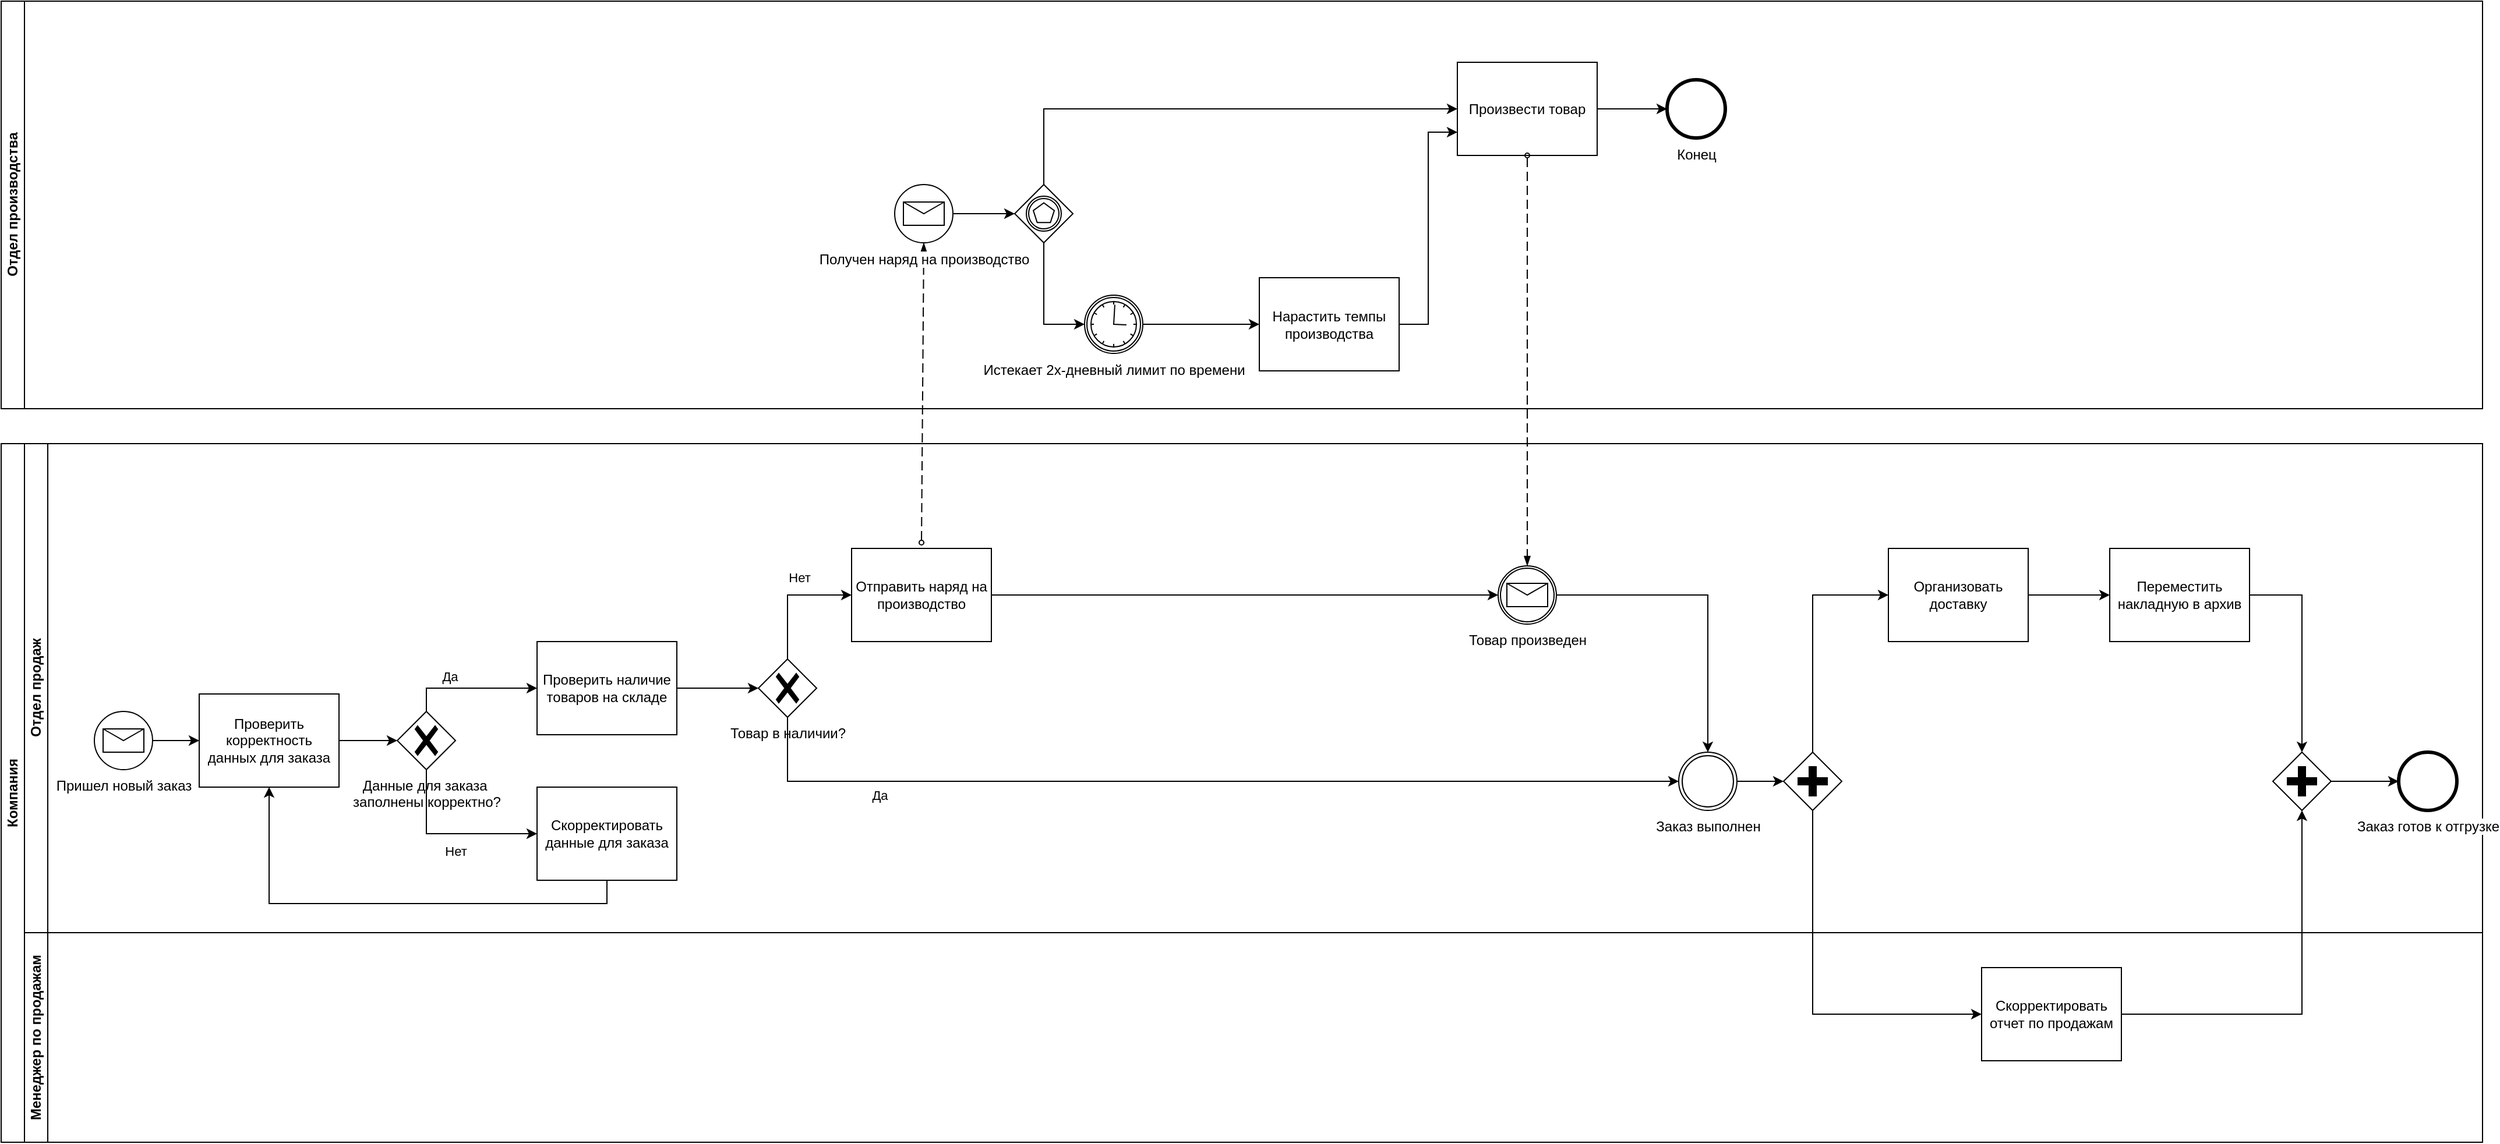 <mxfile version="27.0.9">
  <diagram name="Страница — 1" id="PwJflrJGW8m4xKfmRMKp">
    <mxGraphModel dx="3140" dy="1472" grid="1" gridSize="10" guides="1" tooltips="1" connect="1" arrows="1" fold="1" page="1" pageScale="1" pageWidth="827" pageHeight="1169" math="0" shadow="0">
      <root>
        <mxCell id="0" />
        <mxCell id="1" parent="0" />
        <mxCell id="kGQ8Buv_UoKrp05TsAXT-2" value="Компания" style="swimlane;html=1;childLayout=stackLayout;resizeParent=1;resizeParentMax=0;horizontal=0;startSize=20;horizontalStack=0;whiteSpace=wrap;" parent="1" vertex="1">
          <mxGeometry x="10" y="510" width="2130" height="600" as="geometry" />
        </mxCell>
        <mxCell id="kGQ8Buv_UoKrp05TsAXT-5" value="Отдел продаж" style="swimlane;html=1;startSize=20;horizontal=0;" parent="kGQ8Buv_UoKrp05TsAXT-2" vertex="1">
          <mxGeometry x="20" width="2110" height="420" as="geometry" />
        </mxCell>
        <mxCell id="kGQ8Buv_UoKrp05TsAXT-6" value="Пришел новый заказ" style="points=[[0.145,0.145,0],[0.5,0,0],[0.855,0.145,0],[1,0.5,0],[0.855,0.855,0],[0.5,1,0],[0.145,0.855,0],[0,0.5,0]];shape=mxgraph.bpmn.event;html=1;verticalLabelPosition=bottom;labelBackgroundColor=#ffffff;verticalAlign=top;align=center;perimeter=ellipsePerimeter;outlineConnect=0;aspect=fixed;outline=standard;symbol=message;" parent="kGQ8Buv_UoKrp05TsAXT-5" vertex="1">
          <mxGeometry x="60" y="230" width="50" height="50" as="geometry" />
        </mxCell>
        <mxCell id="kGQ8Buv_UoKrp05TsAXT-7" value="Проверить корректность данных для заказа" style="points=[[0.25,0,0],[0.5,0,0],[0.75,0,0],[1,0.25,0],[1,0.5,0],[1,0.75,0],[0.75,1,0],[0.5,1,0],[0.25,1,0],[0,0.75,0],[0,0.5,0],[0,0.25,0]];shape=mxgraph.bpmn.task2;whiteSpace=wrap;rectStyle=rounded;size=10;html=1;container=1;expand=0;collapsible=0;taskMarker=abstract;" parent="kGQ8Buv_UoKrp05TsAXT-5" vertex="1">
          <mxGeometry x="150" y="215" width="120" height="80" as="geometry" />
        </mxCell>
        <mxCell id="kGQ8Buv_UoKrp05TsAXT-8" style="edgeStyle=orthogonalEdgeStyle;rounded=0;orthogonalLoop=1;jettySize=auto;html=1;exitX=1;exitY=0.5;exitDx=0;exitDy=0;exitPerimeter=0;entryX=0;entryY=0.5;entryDx=0;entryDy=0;entryPerimeter=0;" parent="kGQ8Buv_UoKrp05TsAXT-5" source="kGQ8Buv_UoKrp05TsAXT-6" target="kGQ8Buv_UoKrp05TsAXT-7" edge="1">
          <mxGeometry relative="1" as="geometry" />
        </mxCell>
        <mxCell id="kGQ8Buv_UoKrp05TsAXT-9" value="Данные для заказа&amp;nbsp;&lt;div&gt;&lt;span style=&quot;background-color: light-dark(rgb(255, 255, 255), rgb(18, 18, 18)); color: light-dark(rgb(0, 0, 0), rgb(255, 255, 255));&quot;&gt;заполнены корректно?&lt;/span&gt;&lt;/div&gt;" style="points=[[0.25,0.25,0],[0.5,0,0],[0.75,0.25,0],[1,0.5,0],[0.75,0.75,0],[0.5,1,0],[0.25,0.75,0],[0,0.5,0]];shape=mxgraph.bpmn.gateway2;html=1;verticalLabelPosition=bottom;labelBackgroundColor=#ffffff;verticalAlign=top;align=center;perimeter=rhombusPerimeter;outlineConnect=0;outline=none;symbol=none;gwType=exclusive;" parent="kGQ8Buv_UoKrp05TsAXT-5" vertex="1">
          <mxGeometry x="320" y="230" width="50" height="50" as="geometry" />
        </mxCell>
        <mxCell id="kGQ8Buv_UoKrp05TsAXT-10" style="edgeStyle=orthogonalEdgeStyle;rounded=0;orthogonalLoop=1;jettySize=auto;html=1;exitX=1;exitY=0.5;exitDx=0;exitDy=0;exitPerimeter=0;entryX=0;entryY=0.5;entryDx=0;entryDy=0;entryPerimeter=0;" parent="kGQ8Buv_UoKrp05TsAXT-5" source="kGQ8Buv_UoKrp05TsAXT-7" target="kGQ8Buv_UoKrp05TsAXT-9" edge="1">
          <mxGeometry relative="1" as="geometry" />
        </mxCell>
        <mxCell id="kGQ8Buv_UoKrp05TsAXT-18" value="Нет" style="edgeStyle=orthogonalEdgeStyle;rounded=0;orthogonalLoop=1;jettySize=auto;html=1;exitX=0.5;exitY=1;exitDx=0;exitDy=0;exitPerimeter=0;entryX=0;entryY=0.5;entryDx=0;entryDy=0;entryPerimeter=0;" parent="kGQ8Buv_UoKrp05TsAXT-5" source="kGQ8Buv_UoKrp05TsAXT-9" target="kGQ8Buv_UoKrp05TsAXT-19" edge="1">
          <mxGeometry x="0.067" y="-15" relative="1" as="geometry">
            <mxPoint x="430" y="335" as="targetPoint" />
            <mxPoint as="offset" />
          </mxGeometry>
        </mxCell>
        <mxCell id="kGQ8Buv_UoKrp05TsAXT-19" value="Скорректировать данные для заказа" style="points=[[0.25,0,0],[0.5,0,0],[0.75,0,0],[1,0.25,0],[1,0.5,0],[1,0.75,0],[0.75,1,0],[0.5,1,0],[0.25,1,0],[0,0.75,0],[0,0.5,0],[0,0.25,0]];shape=mxgraph.bpmn.task2;whiteSpace=wrap;rectStyle=rounded;size=10;html=1;container=1;expand=0;collapsible=0;taskMarker=abstract;isLoopStandard=1;" parent="kGQ8Buv_UoKrp05TsAXT-5" vertex="1">
          <mxGeometry x="440" y="295" width="120" height="80" as="geometry" />
        </mxCell>
        <mxCell id="kGQ8Buv_UoKrp05TsAXT-20" style="edgeStyle=orthogonalEdgeStyle;rounded=0;orthogonalLoop=1;jettySize=auto;html=1;exitX=0.5;exitY=1;exitDx=0;exitDy=0;exitPerimeter=0;entryX=0.5;entryY=1;entryDx=0;entryDy=0;entryPerimeter=0;" parent="kGQ8Buv_UoKrp05TsAXT-5" source="kGQ8Buv_UoKrp05TsAXT-19" target="kGQ8Buv_UoKrp05TsAXT-7" edge="1">
          <mxGeometry relative="1" as="geometry" />
        </mxCell>
        <mxCell id="kGQ8Buv_UoKrp05TsAXT-25" style="edgeStyle=orthogonalEdgeStyle;rounded=0;orthogonalLoop=1;jettySize=auto;html=1;exitX=1;exitY=0.5;exitDx=0;exitDy=0;exitPerimeter=0;entryX=0;entryY=0.5;entryDx=0;entryDy=0;entryPerimeter=0;" parent="kGQ8Buv_UoKrp05TsAXT-5" source="kGQ8Buv_UoKrp05TsAXT-22" target="kGQ8Buv_UoKrp05TsAXT-26" edge="1">
          <mxGeometry relative="1" as="geometry">
            <mxPoint x="630" y="209.862" as="targetPoint" />
          </mxGeometry>
        </mxCell>
        <mxCell id="kGQ8Buv_UoKrp05TsAXT-22" value="Проверить наличие товаров на складе" style="points=[[0.25,0,0],[0.5,0,0],[0.75,0,0],[1,0.25,0],[1,0.5,0],[1,0.75,0],[0.75,1,0],[0.5,1,0],[0.25,1,0],[0,0.75,0],[0,0.5,0],[0,0.25,0]];shape=mxgraph.bpmn.task2;whiteSpace=wrap;rectStyle=rounded;size=10;html=1;container=1;expand=0;collapsible=0;taskMarker=abstract;" parent="kGQ8Buv_UoKrp05TsAXT-5" vertex="1">
          <mxGeometry x="440" y="170" width="120" height="80" as="geometry" />
        </mxCell>
        <mxCell id="kGQ8Buv_UoKrp05TsAXT-23" style="edgeStyle=orthogonalEdgeStyle;rounded=0;orthogonalLoop=1;jettySize=auto;html=1;exitX=0.5;exitY=0;exitDx=0;exitDy=0;exitPerimeter=0;entryX=0;entryY=0.5;entryDx=0;entryDy=0;entryPerimeter=0;" parent="kGQ8Buv_UoKrp05TsAXT-5" source="kGQ8Buv_UoKrp05TsAXT-9" target="kGQ8Buv_UoKrp05TsAXT-22" edge="1">
          <mxGeometry relative="1" as="geometry" />
        </mxCell>
        <mxCell id="kGQ8Buv_UoKrp05TsAXT-24" value="Да" style="edgeLabel;html=1;align=center;verticalAlign=middle;resizable=0;points=[];" parent="kGQ8Buv_UoKrp05TsAXT-23" vertex="1" connectable="0">
          <mxGeometry x="-0.03" relative="1" as="geometry">
            <mxPoint x="-16" y="-10" as="offset" />
          </mxGeometry>
        </mxCell>
        <mxCell id="kGQ8Buv_UoKrp05TsAXT-26" value="Товар в наличии?" style="points=[[0.25,0.25,0],[0.5,0,0],[0.75,0.25,0],[1,0.5,0],[0.75,0.75,0],[0.5,1,0],[0.25,0.75,0],[0,0.5,0]];shape=mxgraph.bpmn.gateway2;html=1;verticalLabelPosition=bottom;labelBackgroundColor=#ffffff;verticalAlign=top;align=center;perimeter=rhombusPerimeter;outlineConnect=0;outline=none;symbol=none;gwType=exclusive;" parent="kGQ8Buv_UoKrp05TsAXT-5" vertex="1">
          <mxGeometry x="630" y="185" width="50" height="50" as="geometry" />
        </mxCell>
        <mxCell id="CZ9H0T8DiMWSDHt1No1j-87" value="Отправить наряд на производство" style="points=[[0.25,0,0],[0.5,0,0],[0.75,0,0],[1,0.25,0],[1,0.5,0],[1,0.75,0],[0.75,1,0],[0.5,1,0],[0.25,1,0],[0,0.75,0],[0,0.5,0],[0,0.25,0]];shape=mxgraph.bpmn.task2;whiteSpace=wrap;rectStyle=rounded;size=10;html=1;container=1;expand=0;collapsible=0;taskMarker=send;" vertex="1" parent="kGQ8Buv_UoKrp05TsAXT-5">
          <mxGeometry x="710" y="90" width="120" height="80" as="geometry" />
        </mxCell>
        <mxCell id="CZ9H0T8DiMWSDHt1No1j-91" value="" style="dashed=1;dashPattern=8 4;endArrow=blockThin;endFill=1;startArrow=oval;startFill=0;endSize=6;startSize=4;html=1;rounded=0;entryX=0.5;entryY=1;entryDx=0;entryDy=0;entryPerimeter=0;" edge="1" parent="CZ9H0T8DiMWSDHt1No1j-87" target="CZ9H0T8DiMWSDHt1No1j-92">
          <mxGeometry width="160" relative="1" as="geometry">
            <mxPoint x="60" y="-5" as="sourcePoint" />
            <mxPoint x="60" y="-145" as="targetPoint" />
          </mxGeometry>
        </mxCell>
        <mxCell id="kGQ8Buv_UoKrp05TsAXT-30" style="edgeStyle=orthogonalEdgeStyle;rounded=0;orthogonalLoop=1;jettySize=auto;html=1;exitX=0.5;exitY=0;exitDx=0;exitDy=0;exitPerimeter=0;entryX=0;entryY=0.5;entryDx=0;entryDy=0;entryPerimeter=0;" parent="kGQ8Buv_UoKrp05TsAXT-5" source="kGQ8Buv_UoKrp05TsAXT-26" target="CZ9H0T8DiMWSDHt1No1j-87" edge="1">
          <mxGeometry relative="1" as="geometry" />
        </mxCell>
        <mxCell id="CZ9H0T8DiMWSDHt1No1j-88" value="Нет" style="edgeLabel;html=1;align=center;verticalAlign=middle;resizable=0;points=[];" vertex="1" connectable="0" parent="kGQ8Buv_UoKrp05TsAXT-30">
          <mxGeometry x="0.224" y="-1" relative="1" as="geometry">
            <mxPoint x="-3" y="-16" as="offset" />
          </mxGeometry>
        </mxCell>
        <mxCell id="CZ9H0T8DiMWSDHt1No1j-6" value="Заказ выполнен" style="points=[[0.145,0.145,0],[0.5,0,0],[0.855,0.145,0],[1,0.5,0],[0.855,0.855,0],[0.5,1,0],[0.145,0.855,0],[0,0.5,0]];shape=mxgraph.bpmn.event;html=1;verticalLabelPosition=bottom;labelBackgroundColor=#ffffff;verticalAlign=top;align=center;perimeter=ellipsePerimeter;outlineConnect=0;aspect=fixed;outline=throwing;symbol=general;" vertex="1" parent="kGQ8Buv_UoKrp05TsAXT-5">
          <mxGeometry x="1420" y="265" width="50" height="50" as="geometry" />
        </mxCell>
        <mxCell id="CZ9H0T8DiMWSDHt1No1j-7" value="" style="points=[[0.25,0.25,0],[0.5,0,0],[0.75,0.25,0],[1,0.5,0],[0.75,0.75,0],[0.5,1,0],[0.25,0.75,0],[0,0.5,0]];shape=mxgraph.bpmn.gateway2;html=1;verticalLabelPosition=bottom;labelBackgroundColor=#ffffff;verticalAlign=top;align=center;perimeter=rhombusPerimeter;outlineConnect=0;outline=none;symbol=none;gwType=parallel;" vertex="1" parent="kGQ8Buv_UoKrp05TsAXT-5">
          <mxGeometry x="1510" y="265" width="50" height="50" as="geometry" />
        </mxCell>
        <mxCell id="CZ9H0T8DiMWSDHt1No1j-8" style="edgeStyle=orthogonalEdgeStyle;rounded=0;orthogonalLoop=1;jettySize=auto;html=1;exitX=1;exitY=0.5;exitDx=0;exitDy=0;exitPerimeter=0;entryX=0;entryY=0.5;entryDx=0;entryDy=0;entryPerimeter=0;" edge="1" parent="kGQ8Buv_UoKrp05TsAXT-5" source="CZ9H0T8DiMWSDHt1No1j-6" target="CZ9H0T8DiMWSDHt1No1j-7">
          <mxGeometry relative="1" as="geometry" />
        </mxCell>
        <mxCell id="CZ9H0T8DiMWSDHt1No1j-11" value="Организовать доставку" style="points=[[0.25,0,0],[0.5,0,0],[0.75,0,0],[1,0.25,0],[1,0.5,0],[1,0.75,0],[0.75,1,0],[0.5,1,0],[0.25,1,0],[0,0.75,0],[0,0.5,0],[0,0.25,0]];shape=mxgraph.bpmn.task2;whiteSpace=wrap;rectStyle=rounded;size=10;html=1;container=1;expand=0;collapsible=0;taskMarker=abstract;" vertex="1" parent="kGQ8Buv_UoKrp05TsAXT-5">
          <mxGeometry x="1600" y="90" width="120" height="80" as="geometry" />
        </mxCell>
        <mxCell id="CZ9H0T8DiMWSDHt1No1j-12" style="edgeStyle=orthogonalEdgeStyle;rounded=0;orthogonalLoop=1;jettySize=auto;html=1;exitX=0.5;exitY=0;exitDx=0;exitDy=0;exitPerimeter=0;entryX=0;entryY=0.5;entryDx=0;entryDy=0;entryPerimeter=0;" edge="1" parent="kGQ8Buv_UoKrp05TsAXT-5" source="CZ9H0T8DiMWSDHt1No1j-7" target="CZ9H0T8DiMWSDHt1No1j-11">
          <mxGeometry relative="1" as="geometry" />
        </mxCell>
        <mxCell id="CZ9H0T8DiMWSDHt1No1j-34" value="Переместить накладную в архив" style="points=[[0.25,0,0],[0.5,0,0],[0.75,0,0],[1,0.25,0],[1,0.5,0],[1,0.75,0],[0.75,1,0],[0.5,1,0],[0.25,1,0],[0,0.75,0],[0,0.5,0],[0,0.25,0]];shape=mxgraph.bpmn.task2;whiteSpace=wrap;rectStyle=rounded;size=10;html=1;container=1;expand=0;collapsible=0;taskMarker=abstract;" vertex="1" parent="kGQ8Buv_UoKrp05TsAXT-5">
          <mxGeometry x="1790" y="90" width="120" height="80" as="geometry" />
        </mxCell>
        <mxCell id="CZ9H0T8DiMWSDHt1No1j-35" style="edgeStyle=orthogonalEdgeStyle;rounded=0;orthogonalLoop=1;jettySize=auto;html=1;exitX=1;exitY=0.5;exitDx=0;exitDy=0;exitPerimeter=0;entryX=0;entryY=0.5;entryDx=0;entryDy=0;entryPerimeter=0;" edge="1" parent="kGQ8Buv_UoKrp05TsAXT-5" source="CZ9H0T8DiMWSDHt1No1j-11" target="CZ9H0T8DiMWSDHt1No1j-34">
          <mxGeometry relative="1" as="geometry" />
        </mxCell>
        <mxCell id="CZ9H0T8DiMWSDHt1No1j-36" value="Заказ готов к отгрузке" style="points=[[0.145,0.145,0],[0.5,0,0],[0.855,0.145,0],[1,0.5,0],[0.855,0.855,0],[0.5,1,0],[0.145,0.855,0],[0,0.5,0]];shape=mxgraph.bpmn.event;html=1;verticalLabelPosition=bottom;labelBackgroundColor=#ffffff;verticalAlign=top;align=center;perimeter=ellipsePerimeter;outlineConnect=0;aspect=fixed;outline=end;symbol=terminate2;" vertex="1" parent="kGQ8Buv_UoKrp05TsAXT-5">
          <mxGeometry x="2038" y="265" width="50" height="50" as="geometry" />
        </mxCell>
        <mxCell id="CZ9H0T8DiMWSDHt1No1j-37" style="edgeStyle=orthogonalEdgeStyle;rounded=0;orthogonalLoop=1;jettySize=auto;html=1;exitX=1;exitY=0.5;exitDx=0;exitDy=0;exitPerimeter=0;entryX=0;entryY=0.5;entryDx=0;entryDy=0;entryPerimeter=0;" edge="1" parent="kGQ8Buv_UoKrp05TsAXT-5" source="CZ9H0T8DiMWSDHt1No1j-116" target="CZ9H0T8DiMWSDHt1No1j-36">
          <mxGeometry relative="1" as="geometry" />
        </mxCell>
        <mxCell id="kGQ8Buv_UoKrp05TsAXT-31" style="edgeStyle=orthogonalEdgeStyle;rounded=0;orthogonalLoop=1;jettySize=auto;html=1;exitX=0.5;exitY=1;exitDx=0;exitDy=0;exitPerimeter=0;entryX=0;entryY=0.5;entryDx=0;entryDy=0;entryPerimeter=0;" parent="kGQ8Buv_UoKrp05TsAXT-5" source="kGQ8Buv_UoKrp05TsAXT-26" edge="1" target="CZ9H0T8DiMWSDHt1No1j-6">
          <mxGeometry relative="1" as="geometry">
            <mxPoint x="790" y="320" as="targetPoint" />
          </mxGeometry>
        </mxCell>
        <mxCell id="kGQ8Buv_UoKrp05TsAXT-33" value="Да" style="edgeLabel;html=1;align=center;verticalAlign=middle;resizable=0;points=[];" parent="kGQ8Buv_UoKrp05TsAXT-31" vertex="1" connectable="0">
          <mxGeometry x="-0.293" y="2" relative="1" as="geometry">
            <mxPoint x="-156" y="14" as="offset" />
          </mxGeometry>
        </mxCell>
        <mxCell id="CZ9H0T8DiMWSDHt1No1j-110" value="Товар произведен" style="points=[[0.145,0.145,0],[0.5,0,0],[0.855,0.145,0],[1,0.5,0],[0.855,0.855,0],[0.5,1,0],[0.145,0.855,0],[0,0.5,0]];shape=mxgraph.bpmn.event;html=1;verticalLabelPosition=bottom;labelBackgroundColor=#ffffff;verticalAlign=top;align=center;perimeter=ellipsePerimeter;outlineConnect=0;aspect=fixed;outline=catching;symbol=message;" vertex="1" parent="kGQ8Buv_UoKrp05TsAXT-5">
          <mxGeometry x="1265" y="105" width="50" height="50" as="geometry" />
        </mxCell>
        <mxCell id="CZ9H0T8DiMWSDHt1No1j-112" style="edgeStyle=orthogonalEdgeStyle;rounded=0;orthogonalLoop=1;jettySize=auto;html=1;exitX=1;exitY=0.5;exitDx=0;exitDy=0;exitPerimeter=0;entryX=0;entryY=0.5;entryDx=0;entryDy=0;entryPerimeter=0;" edge="1" parent="kGQ8Buv_UoKrp05TsAXT-5" source="CZ9H0T8DiMWSDHt1No1j-87" target="CZ9H0T8DiMWSDHt1No1j-110">
          <mxGeometry relative="1" as="geometry" />
        </mxCell>
        <mxCell id="CZ9H0T8DiMWSDHt1No1j-113" style="edgeStyle=orthogonalEdgeStyle;rounded=0;orthogonalLoop=1;jettySize=auto;html=1;exitX=1;exitY=0.5;exitDx=0;exitDy=0;exitPerimeter=0;entryX=0.5;entryY=0;entryDx=0;entryDy=0;entryPerimeter=0;" edge="1" parent="kGQ8Buv_UoKrp05TsAXT-5" source="CZ9H0T8DiMWSDHt1No1j-110" target="CZ9H0T8DiMWSDHt1No1j-6">
          <mxGeometry relative="1" as="geometry" />
        </mxCell>
        <mxCell id="CZ9H0T8DiMWSDHt1No1j-116" value="" style="points=[[0.25,0.25,0],[0.5,0,0],[0.75,0.25,0],[1,0.5,0],[0.75,0.75,0],[0.5,1,0],[0.25,0.75,0],[0,0.5,0]];shape=mxgraph.bpmn.gateway2;html=1;verticalLabelPosition=bottom;labelBackgroundColor=#ffffff;verticalAlign=top;align=center;perimeter=rhombusPerimeter;outlineConnect=0;outline=none;symbol=none;gwType=parallel;" vertex="1" parent="kGQ8Buv_UoKrp05TsAXT-5">
          <mxGeometry x="1930" y="265" width="50" height="50" as="geometry" />
        </mxCell>
        <mxCell id="CZ9H0T8DiMWSDHt1No1j-117" value="" style="edgeStyle=orthogonalEdgeStyle;rounded=0;orthogonalLoop=1;jettySize=auto;html=1;exitX=1;exitY=0.5;exitDx=0;exitDy=0;exitPerimeter=0;entryX=0.5;entryY=0;entryDx=0;entryDy=0;entryPerimeter=0;" edge="1" parent="kGQ8Buv_UoKrp05TsAXT-5" source="CZ9H0T8DiMWSDHt1No1j-34" target="CZ9H0T8DiMWSDHt1No1j-116">
          <mxGeometry relative="1" as="geometry">
            <mxPoint x="1910" y="800" as="sourcePoint" />
            <mxPoint x="2068" y="800" as="targetPoint" />
          </mxGeometry>
        </mxCell>
        <mxCell id="CZ9H0T8DiMWSDHt1No1j-82" value="Менеджер по продажам" style="swimlane;startSize=20;horizontal=0;html=1;whiteSpace=wrap;" vertex="1" parent="kGQ8Buv_UoKrp05TsAXT-2">
          <mxGeometry x="20" y="420" width="2110" height="180" as="geometry" />
        </mxCell>
        <mxCell id="CZ9H0T8DiMWSDHt1No1j-9" value="Скорректировать отчет по продажам" style="points=[[0.25,0,0],[0.5,0,0],[0.75,0,0],[1,0.25,0],[1,0.5,0],[1,0.75,0],[0.75,1,0],[0.5,1,0],[0.25,1,0],[0,0.75,0],[0,0.5,0],[0,0.25,0]];shape=mxgraph.bpmn.task2;whiteSpace=wrap;rectStyle=rounded;size=10;html=1;container=1;expand=0;collapsible=0;taskMarker=abstract;" vertex="1" parent="CZ9H0T8DiMWSDHt1No1j-82">
          <mxGeometry x="1680" y="30" width="120" height="80" as="geometry" />
        </mxCell>
        <mxCell id="CZ9H0T8DiMWSDHt1No1j-10" style="edgeStyle=orthogonalEdgeStyle;rounded=0;orthogonalLoop=1;jettySize=auto;html=1;exitX=0.5;exitY=1;exitDx=0;exitDy=0;exitPerimeter=0;entryX=0;entryY=0.5;entryDx=0;entryDy=0;entryPerimeter=0;" edge="1" parent="kGQ8Buv_UoKrp05TsAXT-2" source="CZ9H0T8DiMWSDHt1No1j-7" target="CZ9H0T8DiMWSDHt1No1j-9">
          <mxGeometry relative="1" as="geometry" />
        </mxCell>
        <mxCell id="CZ9H0T8DiMWSDHt1No1j-38" style="edgeStyle=orthogonalEdgeStyle;rounded=0;orthogonalLoop=1;jettySize=auto;html=1;exitX=1;exitY=0.5;exitDx=0;exitDy=0;exitPerimeter=0;entryX=0.5;entryY=1;entryDx=0;entryDy=0;entryPerimeter=0;" edge="1" parent="kGQ8Buv_UoKrp05TsAXT-2" source="CZ9H0T8DiMWSDHt1No1j-9" target="CZ9H0T8DiMWSDHt1No1j-116">
          <mxGeometry relative="1" as="geometry" />
        </mxCell>
        <mxCell id="kGQ8Buv_UoKrp05TsAXT-4" value="Отдел производства" style="swimlane;html=1;startSize=20;horizontal=0;" parent="1" vertex="1">
          <mxGeometry x="10" y="130" width="2130" height="350" as="geometry" />
        </mxCell>
        <mxCell id="kGQ8Buv_UoKrp05TsAXT-29" value="Произвести товар" style="points=[[0.25,0,0],[0.5,0,0],[0.75,0,0],[1,0.25,0],[1,0.5,0],[1,0.75,0],[0.75,1,0],[0.5,1,0],[0.25,1,0],[0,0.75,0],[0,0.5,0],[0,0.25,0]];shape=mxgraph.bpmn.task2;whiteSpace=wrap;rectStyle=rounded;size=10;html=1;container=1;expand=0;collapsible=0;taskMarker=abstract;" parent="kGQ8Buv_UoKrp05TsAXT-4" vertex="1">
          <mxGeometry x="1250" y="52.5" width="120" height="80" as="geometry" />
        </mxCell>
        <mxCell id="CZ9H0T8DiMWSDHt1No1j-92" value="Получен наряд на производство" style="points=[[0.145,0.145,0],[0.5,0,0],[0.855,0.145,0],[1,0.5,0],[0.855,0.855,0],[0.5,1,0],[0.145,0.855,0],[0,0.5,0]];shape=mxgraph.bpmn.event;html=1;verticalLabelPosition=bottom;labelBackgroundColor=#ffffff;verticalAlign=top;align=center;perimeter=ellipsePerimeter;outlineConnect=0;aspect=fixed;outline=standard;symbol=message;" vertex="1" parent="kGQ8Buv_UoKrp05TsAXT-4">
          <mxGeometry x="767" y="157.5" width="50" height="50" as="geometry" />
        </mxCell>
        <mxCell id="CZ9H0T8DiMWSDHt1No1j-93" style="edgeStyle=orthogonalEdgeStyle;rounded=0;orthogonalLoop=1;jettySize=auto;html=1;exitX=0.5;exitY=0;exitDx=0;exitDy=0;exitPerimeter=0;entryX=0;entryY=0.5;entryDx=0;entryDy=0;entryPerimeter=0;" edge="1" parent="kGQ8Buv_UoKrp05TsAXT-4" source="CZ9H0T8DiMWSDHt1No1j-96" target="kGQ8Buv_UoKrp05TsAXT-29">
          <mxGeometry relative="1" as="geometry" />
        </mxCell>
        <mxCell id="CZ9H0T8DiMWSDHt1No1j-96" value="" style="points=[[0.25,0.25,0],[0.5,0,0],[0.75,0.25,0],[1,0.5,0],[0.75,0.75,0],[0.5,1,0],[0.25,0.75,0],[0,0.5,0]];shape=mxgraph.bpmn.gateway2;html=1;verticalLabelPosition=bottom;labelBackgroundColor=#ffffff;verticalAlign=top;align=center;perimeter=rhombusPerimeter;outlineConnect=0;outline=catching;symbol=multiple;" vertex="1" parent="kGQ8Buv_UoKrp05TsAXT-4">
          <mxGeometry x="870" y="157.5" width="50" height="50" as="geometry" />
        </mxCell>
        <mxCell id="CZ9H0T8DiMWSDHt1No1j-104" value="" style="edgeStyle=orthogonalEdgeStyle;rounded=0;orthogonalLoop=1;jettySize=auto;html=1;exitX=1;exitY=0.5;exitDx=0;exitDy=0;exitPerimeter=0;entryX=0;entryY=0.5;entryDx=0;entryDy=0;entryPerimeter=0;" edge="1" parent="kGQ8Buv_UoKrp05TsAXT-4" source="CZ9H0T8DiMWSDHt1No1j-92" target="CZ9H0T8DiMWSDHt1No1j-96">
          <mxGeometry relative="1" as="geometry">
            <mxPoint x="827" y="452.5" as="sourcePoint" />
            <mxPoint x="1121" y="452.5" as="targetPoint" />
          </mxGeometry>
        </mxCell>
        <mxCell id="CZ9H0T8DiMWSDHt1No1j-99" value="Истекает 2х-дневный лимит по времени" style="points=[[0.145,0.145,0],[0.5,0,0],[0.855,0.145,0],[1,0.5,0],[0.855,0.855,0],[0.5,1,0],[0.145,0.855,0],[0,0.5,0]];shape=mxgraph.bpmn.event;html=1;verticalLabelPosition=bottom;labelBackgroundColor=#ffffff;verticalAlign=top;align=center;perimeter=ellipsePerimeter;outlineConnect=0;aspect=fixed;outline=boundInt;symbol=timer;" vertex="1" parent="kGQ8Buv_UoKrp05TsAXT-4">
          <mxGeometry x="930" y="252.5" width="50" height="50" as="geometry" />
        </mxCell>
        <mxCell id="CZ9H0T8DiMWSDHt1No1j-101" style="edgeStyle=orthogonalEdgeStyle;rounded=0;orthogonalLoop=1;jettySize=auto;html=1;exitX=0.5;exitY=1;exitDx=0;exitDy=0;exitPerimeter=0;entryX=0;entryY=0.5;entryDx=0;entryDy=0;entryPerimeter=0;" edge="1" parent="kGQ8Buv_UoKrp05TsAXT-4" source="CZ9H0T8DiMWSDHt1No1j-96" target="CZ9H0T8DiMWSDHt1No1j-99">
          <mxGeometry relative="1" as="geometry" />
        </mxCell>
        <mxCell id="CZ9H0T8DiMWSDHt1No1j-105" value="Конец" style="points=[[0.145,0.145,0],[0.5,0,0],[0.855,0.145,0],[1,0.5,0],[0.855,0.855,0],[0.5,1,0],[0.145,0.855,0],[0,0.5,0]];shape=mxgraph.bpmn.event;html=1;verticalLabelPosition=bottom;labelBackgroundColor=#ffffff;verticalAlign=top;align=center;perimeter=ellipsePerimeter;outlineConnect=0;aspect=fixed;outline=end;symbol=terminate2;" vertex="1" parent="kGQ8Buv_UoKrp05TsAXT-4">
          <mxGeometry x="1430" y="67.5" width="50" height="50" as="geometry" />
        </mxCell>
        <mxCell id="CZ9H0T8DiMWSDHt1No1j-106" style="edgeStyle=orthogonalEdgeStyle;rounded=0;orthogonalLoop=1;jettySize=auto;html=1;exitX=1;exitY=0.5;exitDx=0;exitDy=0;exitPerimeter=0;entryX=0;entryY=0.5;entryDx=0;entryDy=0;entryPerimeter=0;" edge="1" parent="kGQ8Buv_UoKrp05TsAXT-4" source="kGQ8Buv_UoKrp05TsAXT-29" target="CZ9H0T8DiMWSDHt1No1j-105">
          <mxGeometry relative="1" as="geometry">
            <mxPoint x="1530" y="91.97" as="sourcePoint" />
            <mxPoint x="1550" y="91.5" as="targetPoint" />
          </mxGeometry>
        </mxCell>
        <mxCell id="CZ9H0T8DiMWSDHt1No1j-107" value="Нарастить темпы производства" style="points=[[0.25,0,0],[0.5,0,0],[0.75,0,0],[1,0.25,0],[1,0.5,0],[1,0.75,0],[0.75,1,0],[0.5,1,0],[0.25,1,0],[0,0.75,0],[0,0.5,0],[0,0.25,0]];shape=mxgraph.bpmn.task2;whiteSpace=wrap;rectStyle=rounded;size=10;html=1;container=1;expand=0;collapsible=0;taskMarker=abstract;" vertex="1" parent="kGQ8Buv_UoKrp05TsAXT-4">
          <mxGeometry x="1080" y="237.5" width="120" height="80" as="geometry" />
        </mxCell>
        <mxCell id="CZ9H0T8DiMWSDHt1No1j-108" style="edgeStyle=orthogonalEdgeStyle;rounded=0;orthogonalLoop=1;jettySize=auto;html=1;exitX=1;exitY=0.5;exitDx=0;exitDy=0;exitPerimeter=0;entryX=0;entryY=0.5;entryDx=0;entryDy=0;entryPerimeter=0;" edge="1" parent="kGQ8Buv_UoKrp05TsAXT-4" source="CZ9H0T8DiMWSDHt1No1j-99" target="CZ9H0T8DiMWSDHt1No1j-107">
          <mxGeometry relative="1" as="geometry" />
        </mxCell>
        <mxCell id="CZ9H0T8DiMWSDHt1No1j-111" style="edgeStyle=orthogonalEdgeStyle;rounded=0;orthogonalLoop=1;jettySize=auto;html=1;exitX=1;exitY=0.5;exitDx=0;exitDy=0;exitPerimeter=0;entryX=0;entryY=0.75;entryDx=0;entryDy=0;entryPerimeter=0;" edge="1" parent="kGQ8Buv_UoKrp05TsAXT-4" source="CZ9H0T8DiMWSDHt1No1j-107" target="kGQ8Buv_UoKrp05TsAXT-29">
          <mxGeometry relative="1" as="geometry" />
        </mxCell>
        <mxCell id="CZ9H0T8DiMWSDHt1No1j-95" value="" style="dashed=1;dashPattern=8 4;endArrow=blockThin;endFill=1;startArrow=oval;startFill=0;endSize=6;startSize=4;html=1;rounded=0;exitX=0.5;exitY=1;exitDx=0;exitDy=0;exitPerimeter=0;entryX=0.5;entryY=0;entryDx=0;entryDy=0;entryPerimeter=0;" edge="1" parent="1" source="kGQ8Buv_UoKrp05TsAXT-29" target="CZ9H0T8DiMWSDHt1No1j-110">
          <mxGeometry width="160" relative="1" as="geometry">
            <mxPoint x="1475" y="315" as="sourcePoint" />
            <mxPoint x="1575" y="320.0" as="targetPoint" />
          </mxGeometry>
        </mxCell>
      </root>
    </mxGraphModel>
  </diagram>
</mxfile>
